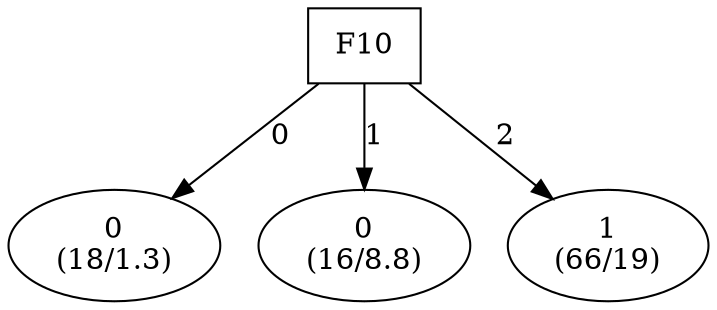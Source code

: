 digraph YaDT {
n0 [ shape=box, label="F10\n"]
n0 -> n1 [label="0"]
n1 [ shape=ellipse, label="0\n(18/1.3)"]
n0 -> n2 [label="1"]
n2 [ shape=ellipse, label="0\n(16/8.8)"]
n0 -> n3 [label="2"]
n3 [ shape=ellipse, label="1\n(66/19)"]
}
